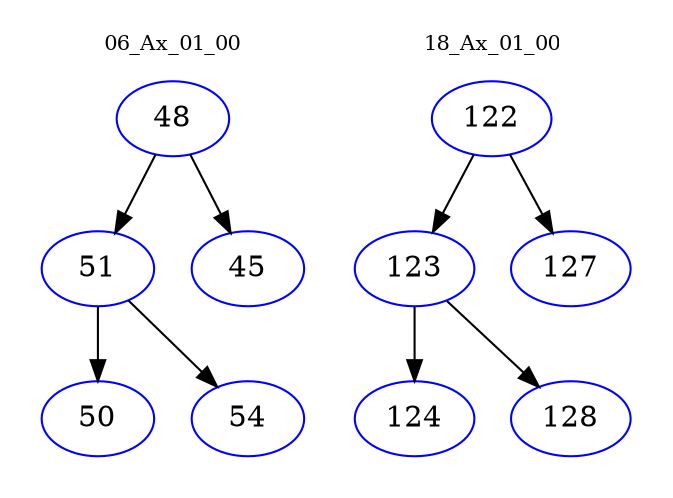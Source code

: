 digraph{
subgraph cluster_0 {
color = white
label = "06_Ax_01_00";
fontsize=10;
T0_48 [label="48", color="blue"]
T0_48 -> T0_51 [color="black"]
T0_51 [label="51", color="blue"]
T0_51 -> T0_50 [color="black"]
T0_50 [label="50", color="blue"]
T0_51 -> T0_54 [color="black"]
T0_54 [label="54", color="blue"]
T0_48 -> T0_45 [color="black"]
T0_45 [label="45", color="blue"]
}
subgraph cluster_1 {
color = white
label = "18_Ax_01_00";
fontsize=10;
T1_122 [label="122", color="blue"]
T1_122 -> T1_123 [color="black"]
T1_123 [label="123", color="blue"]
T1_123 -> T1_124 [color="black"]
T1_124 [label="124", color="blue"]
T1_123 -> T1_128 [color="black"]
T1_128 [label="128", color="blue"]
T1_122 -> T1_127 [color="black"]
T1_127 [label="127", color="blue"]
}
}
